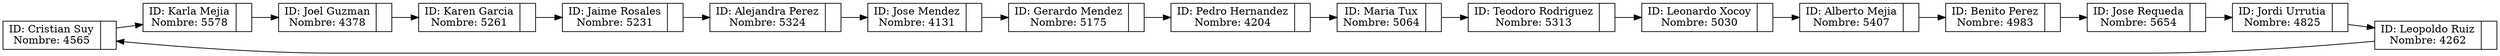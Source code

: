 digraph lista{
rankdir=LR;
node[shape = record];
nodo0[label="{ID: Cristian Suy\nNombre: 4565|}"];
nodo1[label="{ID: Karla Mejia\nNombre: 5578|}"];
nodo2[label="{ID: Joel Guzman\nNombre: 4378|}"];
nodo3[label="{ID: Karen Garcia\nNombre: 5261|}"];
nodo4[label="{ID: Jaime Rosales\nNombre: 5231|}"];
nodo5[label="{ID: Alejandra Perez\nNombre: 5324|}"];
nodo6[label="{ID: Jose Mendez\nNombre: 4131|}"];
nodo7[label="{ID: Gerardo Mendez\nNombre: 5175|}"];
nodo8[label="{ID: Pedro Hernandez\nNombre: 4204|}"];
nodo9[label="{ID: Maria Tux\nNombre: 5064|}"];
nodo10[label="{ID: Teodoro Rodriguez\nNombre: 5313|}"];
nodo11[label="{ID: Leonardo Xocoy\nNombre: 5030|}"];
nodo12[label="{ID: Alberto Mejia\nNombre: 5407|}"];
nodo13[label="{ID: Benito Perez\nNombre: 4983|}"];
nodo14[label="{ID: Jose Requeda\nNombre: 5654|}"];
nodo15[label="{ID: Jordi Urrutia\nNombre: 4825|}"];
nodo16[label="{ID: Leopoldo Ruiz\nNombre: 4262|}"];
nodo0->nodo1[dir=forward];
nodo1->nodo2[dir=forward];
nodo2->nodo3[dir=forward];
nodo3->nodo4[dir=forward];
nodo4->nodo5[dir=forward];
nodo5->nodo6[dir=forward];
nodo6->nodo7[dir=forward];
nodo7->nodo8[dir=forward];
nodo8->nodo9[dir=forward];
nodo9->nodo10[dir=forward];
nodo10->nodo11[dir=forward];
nodo11->nodo12[dir=forward];
nodo12->nodo13[dir=forward];
nodo13->nodo14[dir=forward];
nodo14->nodo15[dir=forward];
nodo15->nodo16[dir=forward];
nodo16->nodo0;
}